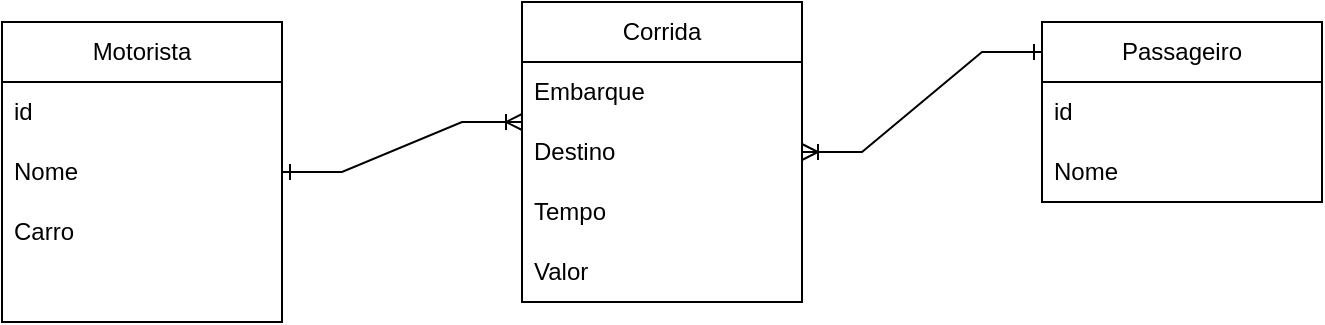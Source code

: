 <mxfile version="25.0.3">
  <diagram name="Página-1" id="BWUnr0-UPFKGlTSf-kyc">
    <mxGraphModel dx="880" dy="508" grid="1" gridSize="10" guides="1" tooltips="1" connect="1" arrows="1" fold="1" page="1" pageScale="1" pageWidth="827" pageHeight="1169" background="none" math="0" shadow="0">
      <root>
        <mxCell id="0" />
        <mxCell id="1" parent="0" />
        <mxCell id="M_YV7DsKCy5Yy_WTiZUU-1" value="Motorista" style="swimlane;fontStyle=0;childLayout=stackLayout;horizontal=1;startSize=30;horizontalStack=0;resizeParent=1;resizeParentMax=0;resizeLast=0;collapsible=1;marginBottom=0;whiteSpace=wrap;html=1;" parent="1" vertex="1">
          <mxGeometry x="110" y="170" width="140" height="150" as="geometry">
            <mxRectangle x="90" y="160" width="90" height="30" as="alternateBounds" />
          </mxGeometry>
        </mxCell>
        <mxCell id="M_YV7DsKCy5Yy_WTiZUU-3" value="id" style="text;strokeColor=none;fillColor=none;align=left;verticalAlign=middle;spacingLeft=4;spacingRight=4;overflow=hidden;points=[[0,0.5],[1,0.5]];portConstraint=eastwest;rotatable=0;whiteSpace=wrap;html=1;" parent="M_YV7DsKCy5Yy_WTiZUU-1" vertex="1">
          <mxGeometry y="30" width="140" height="30" as="geometry" />
        </mxCell>
        <mxCell id="M_YV7DsKCy5Yy_WTiZUU-4" value="Nome" style="text;strokeColor=none;fillColor=none;align=left;verticalAlign=middle;spacingLeft=4;spacingRight=4;overflow=hidden;points=[[0,0.5],[1,0.5]];portConstraint=eastwest;rotatable=0;whiteSpace=wrap;html=1;" parent="M_YV7DsKCy5Yy_WTiZUU-1" vertex="1">
          <mxGeometry y="60" width="140" height="30" as="geometry" />
        </mxCell>
        <mxCell id="_Bk9TxkdW4a7KMeF1xWD-4" value="Carro" style="text;strokeColor=none;fillColor=none;align=left;verticalAlign=middle;spacingLeft=4;spacingRight=4;overflow=hidden;points=[[0,0.5],[1,0.5]];portConstraint=eastwest;rotatable=0;whiteSpace=wrap;html=1;" vertex="1" parent="M_YV7DsKCy5Yy_WTiZUU-1">
          <mxGeometry y="90" width="140" height="30" as="geometry" />
        </mxCell>
        <mxCell id="_Bk9TxkdW4a7KMeF1xWD-5" style="text;strokeColor=none;fillColor=none;align=left;verticalAlign=middle;spacingLeft=4;spacingRight=4;overflow=hidden;points=[[0,0.5],[1,0.5]];portConstraint=eastwest;rotatable=0;whiteSpace=wrap;html=1;" vertex="1" parent="M_YV7DsKCy5Yy_WTiZUU-1">
          <mxGeometry y="120" width="140" height="30" as="geometry" />
        </mxCell>
        <mxCell id="M_YV7DsKCy5Yy_WTiZUU-5" value="Corrida" style="swimlane;fontStyle=0;childLayout=stackLayout;horizontal=1;startSize=30;horizontalStack=0;resizeParent=1;resizeParentMax=0;resizeLast=0;collapsible=1;marginBottom=0;whiteSpace=wrap;html=1;" parent="1" vertex="1">
          <mxGeometry x="370" y="160" width="140" height="150" as="geometry" />
        </mxCell>
        <mxCell id="M_YV7DsKCy5Yy_WTiZUU-6" value="Embarque" style="text;strokeColor=none;fillColor=none;align=left;verticalAlign=middle;spacingLeft=4;spacingRight=4;overflow=hidden;points=[[0,0.5],[1,0.5]];portConstraint=eastwest;rotatable=0;whiteSpace=wrap;html=1;" parent="M_YV7DsKCy5Yy_WTiZUU-5" vertex="1">
          <mxGeometry y="30" width="140" height="30" as="geometry" />
        </mxCell>
        <mxCell id="M_YV7DsKCy5Yy_WTiZUU-7" value="Destino" style="text;strokeColor=none;fillColor=none;align=left;verticalAlign=middle;spacingLeft=4;spacingRight=4;overflow=hidden;points=[[0,0.5],[1,0.5]];portConstraint=eastwest;rotatable=0;whiteSpace=wrap;html=1;" parent="M_YV7DsKCy5Yy_WTiZUU-5" vertex="1">
          <mxGeometry y="60" width="140" height="30" as="geometry" />
        </mxCell>
        <mxCell id="M_YV7DsKCy5Yy_WTiZUU-8" value="Tempo" style="text;strokeColor=none;fillColor=none;align=left;verticalAlign=middle;spacingLeft=4;spacingRight=4;overflow=hidden;points=[[0,0.5],[1,0.5]];portConstraint=eastwest;rotatable=0;whiteSpace=wrap;html=1;" parent="M_YV7DsKCy5Yy_WTiZUU-5" vertex="1">
          <mxGeometry y="90" width="140" height="30" as="geometry" />
        </mxCell>
        <mxCell id="_Bk9TxkdW4a7KMeF1xWD-10" value="Valor" style="text;strokeColor=none;fillColor=none;align=left;verticalAlign=middle;spacingLeft=4;spacingRight=4;overflow=hidden;points=[[0,0.5],[1,0.5]];portConstraint=eastwest;rotatable=0;whiteSpace=wrap;html=1;" vertex="1" parent="M_YV7DsKCy5Yy_WTiZUU-5">
          <mxGeometry y="120" width="140" height="30" as="geometry" />
        </mxCell>
        <mxCell id="M_YV7DsKCy5Yy_WTiZUU-9" value="Passageiro" style="swimlane;fontStyle=0;childLayout=stackLayout;horizontal=1;startSize=30;horizontalStack=0;resizeParent=1;resizeParentMax=0;resizeLast=0;collapsible=1;marginBottom=0;whiteSpace=wrap;html=1;" parent="1" vertex="1">
          <mxGeometry x="630" y="170" width="140" height="90" as="geometry" />
        </mxCell>
        <mxCell id="M_YV7DsKCy5Yy_WTiZUU-11" value="id&lt;span style=&quot;white-space: pre;&quot;&gt;&#x9;&lt;/span&gt;&lt;span style=&quot;white-space: pre;&quot;&gt;&#x9;&lt;/span&gt;" style="text;strokeColor=none;fillColor=none;align=left;verticalAlign=middle;spacingLeft=4;spacingRight=4;overflow=hidden;points=[[0,0.5],[1,0.5]];portConstraint=eastwest;rotatable=0;whiteSpace=wrap;html=1;" parent="M_YV7DsKCy5Yy_WTiZUU-9" vertex="1">
          <mxGeometry y="30" width="140" height="30" as="geometry" />
        </mxCell>
        <mxCell id="M_YV7DsKCy5Yy_WTiZUU-12" value="Nome" style="text;strokeColor=none;fillColor=none;align=left;verticalAlign=middle;spacingLeft=4;spacingRight=4;overflow=hidden;points=[[0,0.5],[1,0.5]];portConstraint=eastwest;rotatable=0;whiteSpace=wrap;html=1;" parent="M_YV7DsKCy5Yy_WTiZUU-9" vertex="1">
          <mxGeometry y="60" width="140" height="30" as="geometry" />
        </mxCell>
        <mxCell id="_Bk9TxkdW4a7KMeF1xWD-30" value="" style="edgeStyle=entityRelationEdgeStyle;fontSize=12;html=1;endArrow=ERoneToMany;rounded=0;exitX=1;exitY=0.5;exitDx=0;exitDy=0;entryX=0;entryY=0;entryDx=0;entryDy=0;entryPerimeter=0;startArrow=ERone;startFill=0;" edge="1" parent="1" source="M_YV7DsKCy5Yy_WTiZUU-4" target="M_YV7DsKCy5Yy_WTiZUU-7">
          <mxGeometry width="100" height="100" relative="1" as="geometry">
            <mxPoint x="250" y="285" as="sourcePoint" />
            <mxPoint x="350" y="185" as="targetPoint" />
            <Array as="points">
              <mxPoint x="360" y="190" />
            </Array>
          </mxGeometry>
        </mxCell>
        <mxCell id="_Bk9TxkdW4a7KMeF1xWD-38" value="" style="edgeStyle=entityRelationEdgeStyle;fontSize=12;html=1;endArrow=ERone;startArrow=ERoneToMany;rounded=0;startFill=0;endFill=0;exitX=1;exitY=0.5;exitDx=0;exitDy=0;" edge="1" parent="1" source="M_YV7DsKCy5Yy_WTiZUU-7">
          <mxGeometry width="100" height="100" relative="1" as="geometry">
            <mxPoint x="530" y="285" as="sourcePoint" />
            <mxPoint x="630" y="185" as="targetPoint" />
          </mxGeometry>
        </mxCell>
      </root>
    </mxGraphModel>
  </diagram>
</mxfile>
